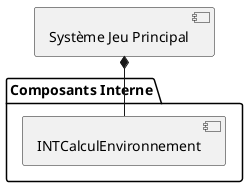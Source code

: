 @startuml

component "Système Jeu Principal" as systeme

package "Composants Interne" {
    component "INTCalculEnvironnement" as calcEnv
}

systeme *-down- calcEnv


@enduml